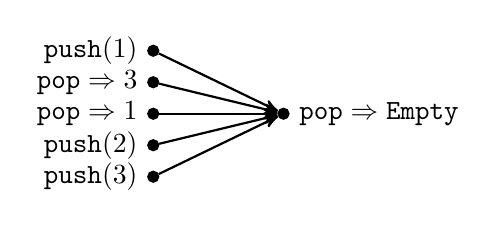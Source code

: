 %!TEX root = ../draft.tex
\begin{tikzpicture}[node distance=.4cm]

\tikzstyle{node}=[minimum size=0pt]
\tikzstyle{nnode}=[minimum size=0pt,inner sep=0pt]
\tikzstyle{lnode}=[circle,draw,minimum size=4pt,inner sep=0pt,fill]
%\node[nnode] (x0) [] at (0,0) {};
\node[lnode] (x1)  [label=left:${\tt push}(1)$] at (0,0) {}; %right=4cm of x0,
\node[lnode] (x2)  [below of=x1,label=left:${\tt pop} \Rightarrow 3$] {}; 
\node[lnode] (x3)  [below of=x2,label=left:${\tt pop} \Rightarrow 1$] {}; 

\node[lnode] (x4)  [below of=x3,label=left:${\tt push}(2)$] {};
\node[lnode] (x5)  [below of=x4,label=left:${\tt push}(3)$] {};

\node[lnode] (x6)  [right=1.5 cm of x3,label=right:${\tt pop}\Rightarrow {\tt Empty}$] {};

\draw[->,>=stealth',thick] (x1) -- (x6); 
\draw[->,>=stealth',thick] (x2) -- (x6); 
\draw[->,>=stealth',thick] (x3) -- (x6); 
\draw[->,>=stealth',thick] (x4) -- (x6); 
\draw[->,>=stealth',thick] (x5) -- (x6); 


\end{tikzpicture}
